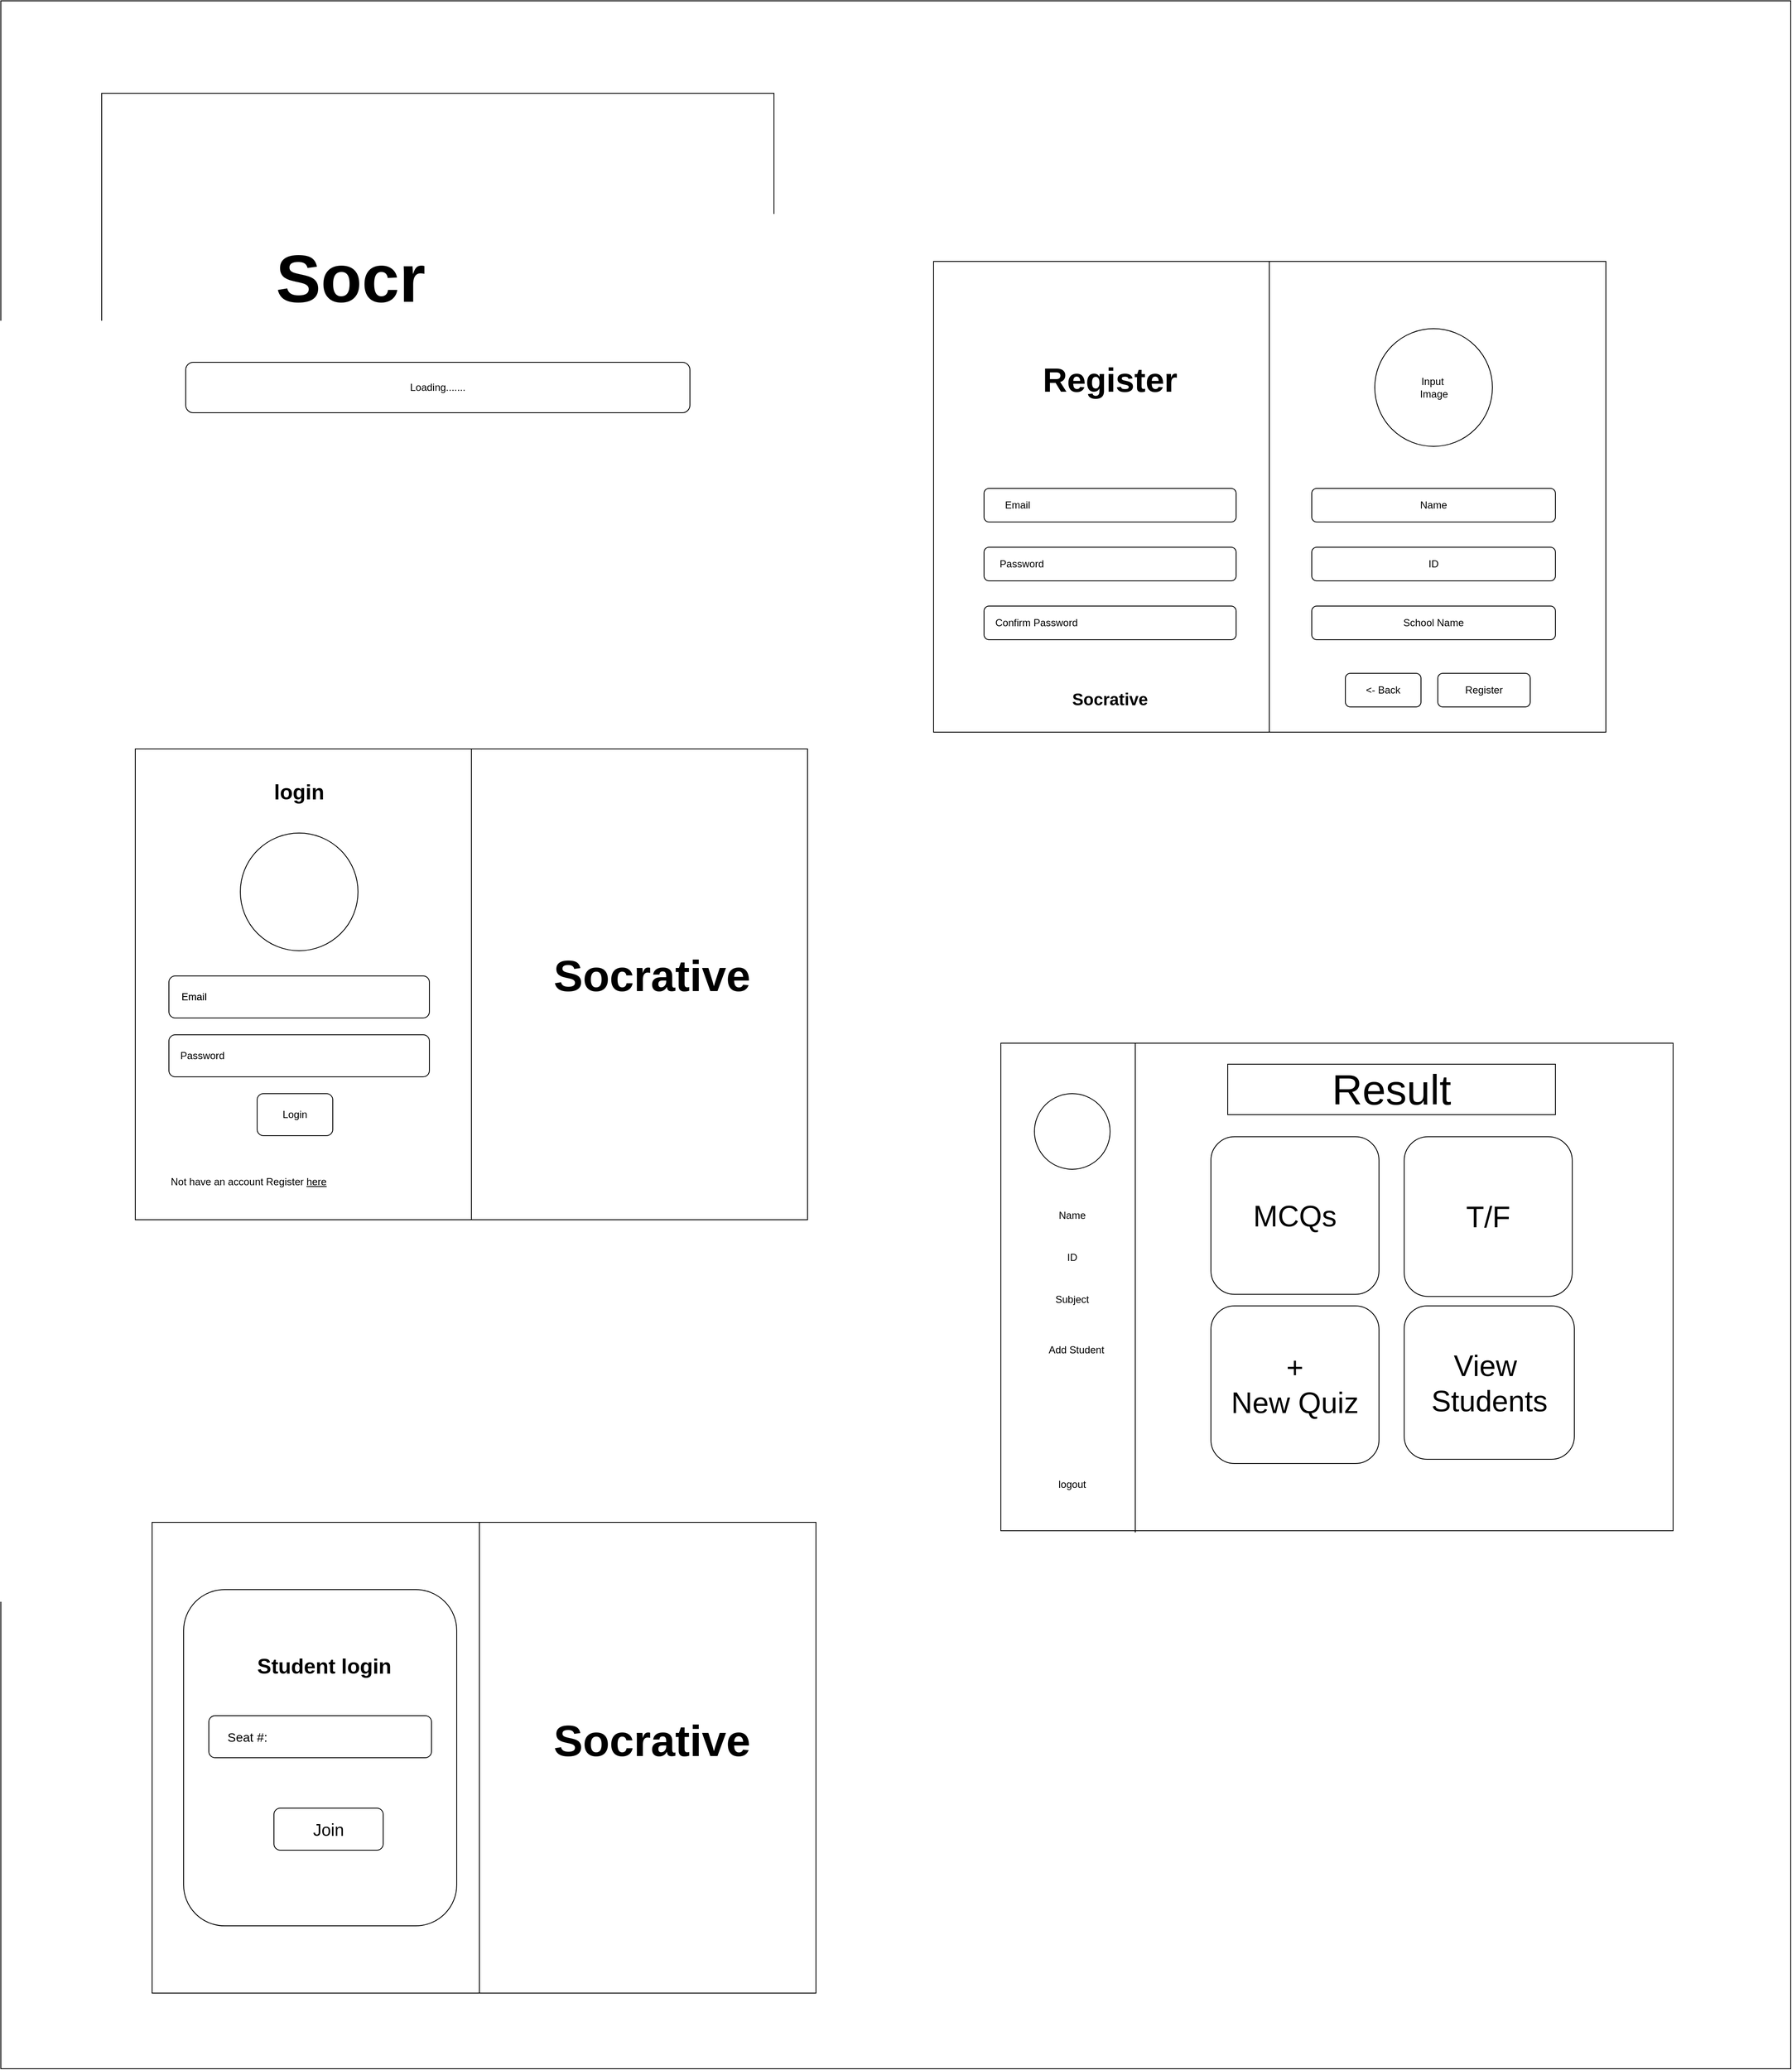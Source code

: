 <mxfile version="15.0.3" type="device"><diagram id="5bA9-vhECV0QIMlxfMe3" name="Page-1"><mxGraphModel dx="3694" dy="5804" grid="1" gridSize="10" guides="1" tooltips="1" connect="1" arrows="1" fold="1" page="1" pageScale="1" pageWidth="850" pageHeight="1100" math="0" shadow="0"><root><mxCell id="0"/><mxCell id="1" parent="0"/><mxCell id="q7i_KuTGK25htLAftM7_-3" value="" style="rounded=0;whiteSpace=wrap;html=1;" vertex="1" parent="1"><mxGeometry x="-150" y="-4390" width="2130" height="2460" as="geometry"/></mxCell><mxCell id="F1tRMmXcQ5r_CGRRR9dj-2" value="" style="rounded=0;whiteSpace=wrap;html=1;" parent="1" vertex="1"><mxGeometry x="10" y="-3500" width="800" height="560" as="geometry"/></mxCell><mxCell id="F1tRMmXcQ5r_CGRRR9dj-3" value="" style="ellipse;whiteSpace=wrap;html=1;aspect=fixed;" parent="1" vertex="1"><mxGeometry x="135" y="-3400" width="140" height="140" as="geometry"/></mxCell><mxCell id="F1tRMmXcQ5r_CGRRR9dj-4" value="" style="endArrow=none;html=1;exitX=0.5;exitY=0;exitDx=0;exitDy=0;entryX=0.5;entryY=1;entryDx=0;entryDy=0;" parent="1" source="F1tRMmXcQ5r_CGRRR9dj-2" target="F1tRMmXcQ5r_CGRRR9dj-2" edge="1"><mxGeometry width="50" height="50" relative="1" as="geometry"><mxPoint x="410" y="-3490" as="sourcePoint"/><mxPoint x="410" y="-2950" as="targetPoint"/></mxGeometry></mxCell><mxCell id="F1tRMmXcQ5r_CGRRR9dj-5" value="" style="rounded=1;whiteSpace=wrap;html=1;" parent="1" vertex="1"><mxGeometry x="50" y="-3230" width="310" height="50" as="geometry"/></mxCell><mxCell id="F1tRMmXcQ5r_CGRRR9dj-6" value="" style="rounded=1;whiteSpace=wrap;html=1;" parent="1" vertex="1"><mxGeometry x="50" y="-3160" width="310" height="50" as="geometry"/></mxCell><mxCell id="F1tRMmXcQ5r_CGRRR9dj-7" value="&lt;font style=&quot;font-size: 25px&quot;&gt;&lt;b&gt;login&lt;/b&gt;&lt;/font&gt;" style="text;html=1;strokeColor=none;fillColor=none;align=center;verticalAlign=middle;whiteSpace=wrap;rounded=0;" parent="1" vertex="1"><mxGeometry x="160" y="-3480" width="90" height="60" as="geometry"/></mxCell><mxCell id="F1tRMmXcQ5r_CGRRR9dj-8" value="&lt;font style=&quot;font-size: 52px&quot;&gt;&lt;b&gt;Socrative&lt;/b&gt;&lt;/font&gt;" style="text;html=1;strokeColor=none;fillColor=none;align=center;verticalAlign=middle;whiteSpace=wrap;rounded=0;" parent="1" vertex="1"><mxGeometry x="460" y="-3460" width="330" height="460" as="geometry"/></mxCell><mxCell id="F1tRMmXcQ5r_CGRRR9dj-9" value="Email" style="text;html=1;strokeColor=none;fillColor=none;align=center;verticalAlign=middle;whiteSpace=wrap;rounded=0;" parent="1" vertex="1"><mxGeometry x="60" y="-3215" width="40" height="20" as="geometry"/></mxCell><mxCell id="F1tRMmXcQ5r_CGRRR9dj-10" value="Password" style="text;html=1;strokeColor=none;fillColor=none;align=center;verticalAlign=middle;whiteSpace=wrap;rounded=0;" parent="1" vertex="1"><mxGeometry x="70" y="-3145" width="40" height="20" as="geometry"/></mxCell><mxCell id="F1tRMmXcQ5r_CGRRR9dj-11" value="" style="rounded=0;whiteSpace=wrap;html=1;" parent="1" vertex="1"><mxGeometry x="1040" y="-3150" width="800" height="580" as="geometry"/></mxCell><mxCell id="F1tRMmXcQ5r_CGRRR9dj-12" value="" style="ellipse;whiteSpace=wrap;html=1;aspect=fixed;" parent="1" vertex="1"><mxGeometry x="1080" y="-3090" width="90" height="90" as="geometry"/></mxCell><mxCell id="F1tRMmXcQ5r_CGRRR9dj-13" value="" style="endArrow=none;html=1;" parent="1" edge="1"><mxGeometry width="50" height="50" relative="1" as="geometry"><mxPoint x="1200" y="-2568" as="sourcePoint"/><mxPoint x="1200" y="-3150" as="targetPoint"/><Array as="points"/></mxGeometry></mxCell><mxCell id="F1tRMmXcQ5r_CGRRR9dj-15" value="&lt;font style=&quot;font-size: 35px&quot;&gt;MCQs&lt;/font&gt;" style="rounded=1;whiteSpace=wrap;html=1;" parent="1" vertex="1"><mxGeometry x="1290" y="-3038.75" width="200" height="187.5" as="geometry"/></mxCell><mxCell id="F1tRMmXcQ5r_CGRRR9dj-16" value="&lt;font style=&quot;font-size: 35px&quot;&gt;T/F&lt;/font&gt;" style="rounded=1;whiteSpace=wrap;html=1;" parent="1" vertex="1"><mxGeometry x="1520" y="-3038.75" width="200" height="190" as="geometry"/></mxCell><mxCell id="F1tRMmXcQ5r_CGRRR9dj-19" value="Name" style="text;html=1;strokeColor=none;fillColor=none;align=center;verticalAlign=middle;whiteSpace=wrap;rounded=0;" parent="1" vertex="1"><mxGeometry x="1070" y="-2970" width="110" height="50" as="geometry"/></mxCell><mxCell id="F1tRMmXcQ5r_CGRRR9dj-22" value="ID" style="text;html=1;strokeColor=none;fillColor=none;align=center;verticalAlign=middle;whiteSpace=wrap;rounded=0;" parent="1" vertex="1"><mxGeometry x="1070" y="-2920" width="110" height="50" as="geometry"/></mxCell><mxCell id="F1tRMmXcQ5r_CGRRR9dj-23" value="Subject" style="text;html=1;strokeColor=none;fillColor=none;align=center;verticalAlign=middle;whiteSpace=wrap;rounded=0;" parent="1" vertex="1"><mxGeometry x="1070" y="-2870" width="110" height="50" as="geometry"/></mxCell><mxCell id="F1tRMmXcQ5r_CGRRR9dj-24" value="logout" style="text;html=1;strokeColor=none;fillColor=none;align=center;verticalAlign=middle;whiteSpace=wrap;rounded=0;" parent="1" vertex="1"><mxGeometry x="1070" y="-2650" width="110" height="50" as="geometry"/></mxCell><mxCell id="F1tRMmXcQ5r_CGRRR9dj-26" value="" style="rounded=0;whiteSpace=wrap;html=1;" parent="1" vertex="1"><mxGeometry x="960" y="-4080" width="800" height="560" as="geometry"/></mxCell><mxCell id="F1tRMmXcQ5r_CGRRR9dj-27" value="" style="endArrow=none;html=1;exitX=0.5;exitY=0;exitDx=0;exitDy=0;entryX=0.5;entryY=1;entryDx=0;entryDy=0;" parent="1" edge="1"><mxGeometry width="50" height="50" relative="1" as="geometry"><mxPoint x="1359.5" y="-4080" as="sourcePoint"/><mxPoint x="1359.5" y="-3520" as="targetPoint"/></mxGeometry></mxCell><mxCell id="F1tRMmXcQ5r_CGRRR9dj-31" value="&lt;font style=&quot;font-size: 40px&quot;&gt;&lt;b&gt;Register&lt;/b&gt;&lt;/font&gt;" style="text;html=1;strokeColor=none;fillColor=none;align=center;verticalAlign=middle;whiteSpace=wrap;rounded=0;" parent="1" vertex="1"><mxGeometry x="1150" y="-3950" width="40" height="20" as="geometry"/></mxCell><mxCell id="F1tRMmXcQ5r_CGRRR9dj-33" value="" style="ellipse;whiteSpace=wrap;html=1;aspect=fixed;" parent="1" vertex="1"><mxGeometry x="1485" y="-4000" width="140" height="140" as="geometry"/></mxCell><mxCell id="F1tRMmXcQ5r_CGRRR9dj-34" value="Input&amp;nbsp;&lt;br&gt;Image" style="text;html=1;strokeColor=none;fillColor=none;align=center;verticalAlign=middle;whiteSpace=wrap;rounded=0;" parent="1" vertex="1"><mxGeometry x="1522.5" y="-3965" width="65" height="70" as="geometry"/></mxCell><mxCell id="F1tRMmXcQ5r_CGRRR9dj-35" value="" style="rounded=1;whiteSpace=wrap;html=1;" parent="1" vertex="1"><mxGeometry x="1020" y="-3810" width="300" height="40" as="geometry"/></mxCell><mxCell id="F1tRMmXcQ5r_CGRRR9dj-36" value="" style="rounded=1;whiteSpace=wrap;html=1;" parent="1" vertex="1"><mxGeometry x="1020" y="-3740" width="300" height="40" as="geometry"/></mxCell><mxCell id="F1tRMmXcQ5r_CGRRR9dj-37" value="" style="rounded=1;whiteSpace=wrap;html=1;" parent="1" vertex="1"><mxGeometry x="1020" y="-3670" width="300" height="40" as="geometry"/></mxCell><mxCell id="F1tRMmXcQ5r_CGRRR9dj-39" value="Register" style="rounded=1;whiteSpace=wrap;html=1;" parent="1" vertex="1"><mxGeometry x="1560" y="-3590" width="110" height="40" as="geometry"/></mxCell><mxCell id="F1tRMmXcQ5r_CGRRR9dj-40" value="Email" style="text;html=1;strokeColor=none;fillColor=none;align=center;verticalAlign=middle;whiteSpace=wrap;rounded=0;" parent="1" vertex="1"><mxGeometry x="60" y="-3215" width="40" height="20" as="geometry"/></mxCell><mxCell id="F1tRMmXcQ5r_CGRRR9dj-42" value="Email" style="text;html=1;strokeColor=none;fillColor=none;align=center;verticalAlign=middle;whiteSpace=wrap;rounded=0;" parent="1" vertex="1"><mxGeometry x="1040" y="-3800" width="40" height="20" as="geometry"/></mxCell><mxCell id="F1tRMmXcQ5r_CGRRR9dj-43" value="Password" style="text;html=1;strokeColor=none;fillColor=none;align=center;verticalAlign=middle;whiteSpace=wrap;rounded=0;" parent="1" vertex="1"><mxGeometry x="1045" y="-3730" width="40" height="20" as="geometry"/></mxCell><mxCell id="F1tRMmXcQ5r_CGRRR9dj-44" value="Confirm Password" style="text;html=1;strokeColor=none;fillColor=none;align=center;verticalAlign=middle;whiteSpace=wrap;rounded=0;" parent="1" vertex="1"><mxGeometry x="1030" y="-3660" width="105" height="20" as="geometry"/></mxCell><mxCell id="F1tRMmXcQ5r_CGRRR9dj-46" value="" style="rounded=0;whiteSpace=wrap;html=1;" parent="1" vertex="1"><mxGeometry x="-30" y="-4280" width="800" height="560" as="geometry"/></mxCell><mxCell id="F1tRMmXcQ5r_CGRRR9dj-47" value="&lt;font size=&quot;1&quot;&gt;&lt;b style=&quot;font-size: 80px&quot;&gt;Socrative&lt;/b&gt;&lt;/font&gt;" style="text;html=1;strokeColor=none;fillColor=none;align=center;verticalAlign=middle;whiteSpace=wrap;rounded=0;" parent="1" vertex="1"><mxGeometry x="70" y="-4280" width="575" height="440" as="geometry"/></mxCell><mxCell id="F1tRMmXcQ5r_CGRRR9dj-48" value="Loading......." style="rounded=1;whiteSpace=wrap;html=1;" parent="1" vertex="1"><mxGeometry x="70" y="-3960" width="600" height="60" as="geometry"/></mxCell><mxCell id="F1tRMmXcQ5r_CGRRR9dj-50" value="Login" style="rounded=1;whiteSpace=wrap;html=1;" parent="1" vertex="1"><mxGeometry x="155" y="-3090" width="90" height="50" as="geometry"/></mxCell><mxCell id="F1tRMmXcQ5r_CGRRR9dj-51" value="Not have an account Register &lt;u&gt;here&lt;/u&gt;" style="text;html=1;strokeColor=none;fillColor=none;align=center;verticalAlign=middle;whiteSpace=wrap;rounded=0;" parent="1" vertex="1"><mxGeometry y="-3000" width="290" height="30" as="geometry"/></mxCell><mxCell id="F1tRMmXcQ5r_CGRRR9dj-52" value="Name" style="rounded=1;whiteSpace=wrap;html=1;" parent="1" vertex="1"><mxGeometry x="1410" y="-3810" width="290" height="40" as="geometry"/></mxCell><mxCell id="F1tRMmXcQ5r_CGRRR9dj-53" value="ID" style="rounded=1;whiteSpace=wrap;html=1;" parent="1" vertex="1"><mxGeometry x="1410" y="-3740" width="290" height="40" as="geometry"/></mxCell><mxCell id="F1tRMmXcQ5r_CGRRR9dj-55" value="School Name" style="rounded=1;whiteSpace=wrap;html=1;" parent="1" vertex="1"><mxGeometry x="1410" y="-3670" width="290" height="40" as="geometry"/></mxCell><mxCell id="F1tRMmXcQ5r_CGRRR9dj-58" value="&amp;lt;- Back" style="rounded=1;whiteSpace=wrap;html=1;" parent="1" vertex="1"><mxGeometry x="1450" y="-3590" width="90" height="40" as="geometry"/></mxCell><mxCell id="F1tRMmXcQ5r_CGRRR9dj-61" value="Add Student" style="text;html=1;strokeColor=none;fillColor=none;align=center;verticalAlign=middle;whiteSpace=wrap;rounded=0;" parent="1" vertex="1"><mxGeometry x="1075" y="-2810" width="110" height="50" as="geometry"/></mxCell><mxCell id="F1tRMmXcQ5r_CGRRR9dj-64" value="&lt;font size=&quot;1&quot;&gt;&lt;b style=&quot;font-size: 20px&quot;&gt;Socrative&lt;/b&gt;&lt;/font&gt;" style="text;html=1;strokeColor=none;fillColor=none;align=center;verticalAlign=middle;whiteSpace=wrap;rounded=0;" parent="1" vertex="1"><mxGeometry x="1051.25" y="-3590" width="237.5" height="60" as="geometry"/></mxCell><mxCell id="F1tRMmXcQ5r_CGRRR9dj-65" value="&lt;font style=&quot;font-size: 35px&quot;&gt;+&lt;br&gt;New Quiz&lt;br&gt;&lt;/font&gt;" style="rounded=1;whiteSpace=wrap;html=1;" parent="1" vertex="1"><mxGeometry x="1290" y="-2837.5" width="200" height="187.5" as="geometry"/></mxCell><mxCell id="F1tRMmXcQ5r_CGRRR9dj-66" value="&lt;font style=&quot;font-size: 35px&quot;&gt;View&amp;nbsp;&lt;br&gt;Students&lt;/font&gt;" style="rounded=1;whiteSpace=wrap;html=1;" parent="1" vertex="1"><mxGeometry x="1520" y="-2837.5" width="202.5" height="182.5" as="geometry"/></mxCell><mxCell id="gOXTartLsY3Z5oLyeULC-2" value="" style="rounded=0;whiteSpace=wrap;html=1;" parent="1" vertex="1"><mxGeometry x="30" y="-2580" width="790" height="560" as="geometry"/></mxCell><mxCell id="gOXTartLsY3Z5oLyeULC-4" value="" style="endArrow=none;html=1;exitX=0.5;exitY=0;exitDx=0;exitDy=0;entryX=0.5;entryY=1;entryDx=0;entryDy=0;" parent="1" edge="1"><mxGeometry width="50" height="50" relative="1" as="geometry"><mxPoint x="419.5" y="-2580" as="sourcePoint"/><mxPoint x="419.5" y="-2020" as="targetPoint"/></mxGeometry></mxCell><mxCell id="gOXTartLsY3Z5oLyeULC-5" value="&lt;font style=&quot;font-size: 52px&quot;&gt;&lt;b&gt;Socrative&lt;/b&gt;&lt;/font&gt;" style="text;html=1;strokeColor=none;fillColor=none;align=center;verticalAlign=middle;whiteSpace=wrap;rounded=0;" parent="1" vertex="1"><mxGeometry x="460" y="-2550" width="330" height="460" as="geometry"/></mxCell><mxCell id="gOXTartLsY3Z5oLyeULC-7" value="" style="rounded=1;whiteSpace=wrap;html=1;" parent="1" vertex="1"><mxGeometry x="67.5" y="-2500" width="325" height="400" as="geometry"/></mxCell><mxCell id="gOXTartLsY3Z5oLyeULC-8" value="&lt;font style=&quot;font-size: 25px&quot;&gt;&lt;b&gt;Student login&lt;/b&gt;&lt;/font&gt;" style="text;html=1;strokeColor=none;fillColor=none;align=center;verticalAlign=middle;whiteSpace=wrap;rounded=0;" parent="1" vertex="1"><mxGeometry x="140" y="-2450" width="190" height="80" as="geometry"/></mxCell><mxCell id="gOXTartLsY3Z5oLyeULC-9" value="" style="rounded=1;whiteSpace=wrap;html=1;" parent="1" vertex="1"><mxGeometry x="97.5" y="-2350" width="265" height="50" as="geometry"/></mxCell><mxCell id="gOXTartLsY3Z5oLyeULC-10" value="&lt;font style=&quot;font-size: 15px&quot;&gt;Seat #:&lt;/font&gt;" style="text;html=1;strokeColor=none;fillColor=none;align=center;verticalAlign=middle;whiteSpace=wrap;rounded=0;" parent="1" vertex="1"><mxGeometry x="111.25" y="-2335" width="65" height="20" as="geometry"/></mxCell><mxCell id="gOXTartLsY3Z5oLyeULC-11" value="&lt;font style=&quot;font-size: 20px&quot;&gt;Join&lt;/font&gt;" style="rounded=1;whiteSpace=wrap;html=1;" parent="1" vertex="1"><mxGeometry x="175" y="-2240" width="130" height="50" as="geometry"/></mxCell><mxCell id="q7i_KuTGK25htLAftM7_-2" value="&lt;font style=&quot;font-size: 50px&quot;&gt;Result&lt;/font&gt;" style="rounded=0;whiteSpace=wrap;html=1;" vertex="1" parent="1"><mxGeometry x="1310" y="-3125" width="390" height="60" as="geometry"/></mxCell></root></mxGraphModel></diagram></mxfile>